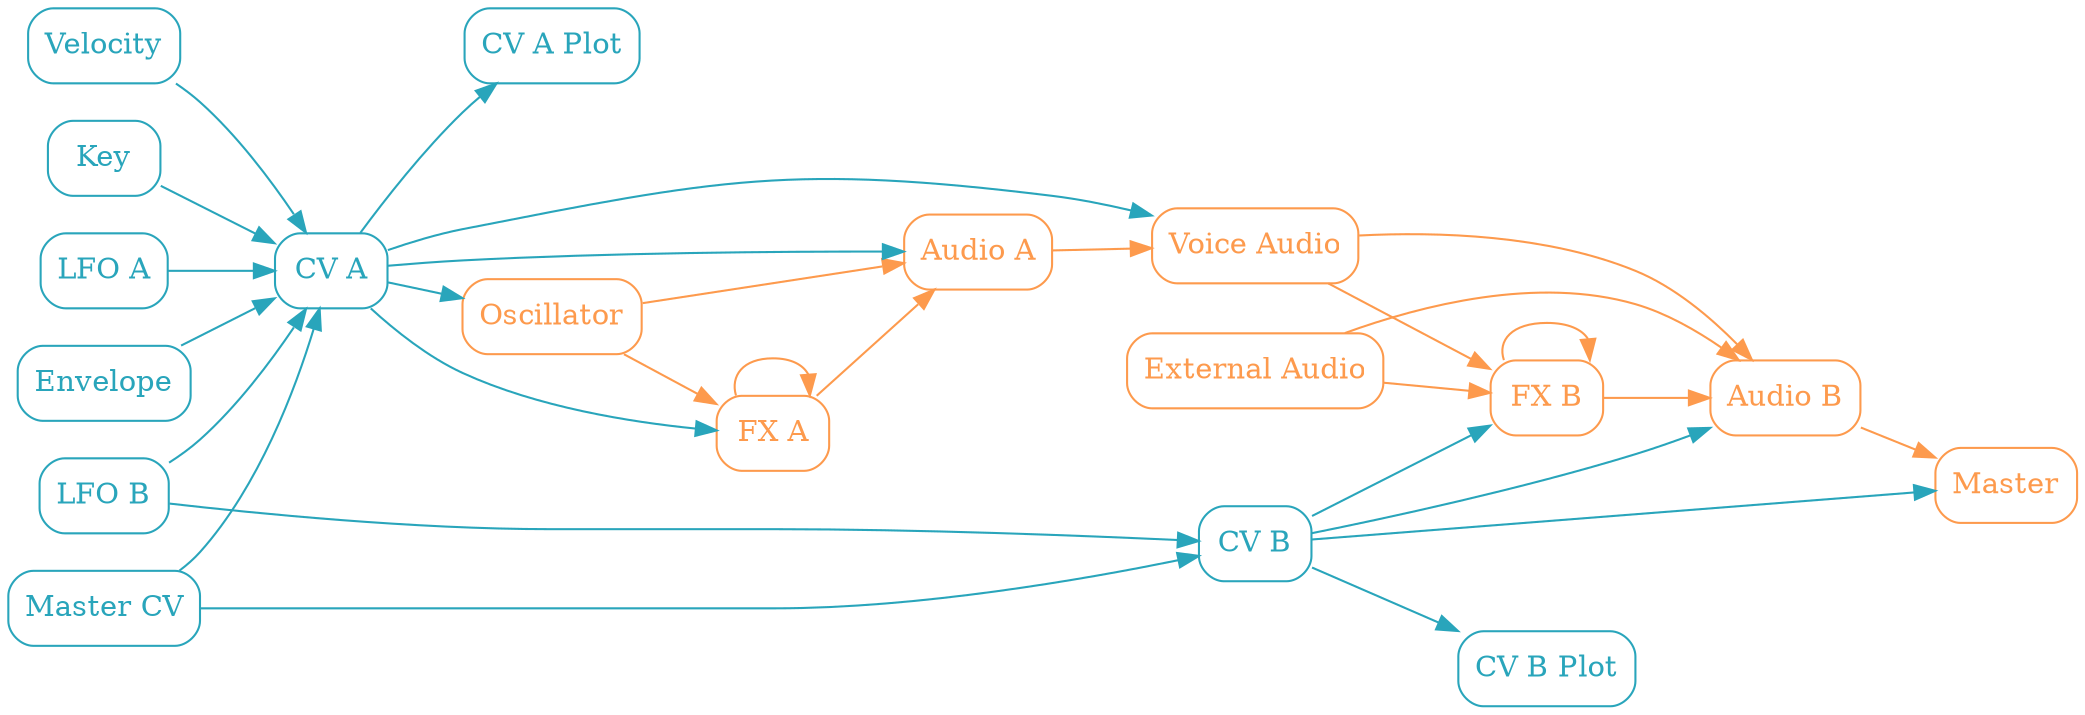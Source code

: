 digraph Synth {
  rankdir="LR";

  comment="Nodes"
  "FX A", "FX B", "Voice Audio", "Master", "Audio A", "Audio B", "External Audio", "Oscillator" [shape="rect", style="rounded", color="#FD9A4D", fontcolor="#FD9A4D"]
  "CV A", "CV B", "LFO A", "LFO B", "Envelope", "Velocity", "Key", "CV A Plot", "CV B Plot", "Master CV" [shape="rect", style="rounded", color="#29A5BB", fontcolor="#29A5BB"]
  
  comment="Audio edges"
  "Audio A" -> "Voice Audio" [color="#FD9A4D"]
  "Audio B" -> "Master" [color="#FD9A4D"]
  {"Oscillator"; "FX A"} -> "FX A" [color="#FD9A4D"]
  {"Oscillator"; "FX A"} -> "Audio A" [color="#FD9A4D"]
  {"FX B"; "Voice Audio"; "External Audio"} -> "FX B" [color="#FD9A4D"]
  {"FX B"; "Voice Audio"; "External Audio"} -> "Audio B" [color="#FD9A4D"]

  comment="CV edges"
  {"LFO B", "Master CV"} -> "CV B" [color="#29A5BB"]
  {"LFO A", "LFO B", "Velocity", "Key", "Envelope", "Master CV"} -> "CV A" [color="#29A5BB"]
  "CV B" -> {"FX B", "Master", "Audio B", "CV B Plot"} [color="#29A5BB"]
  "CV A" -> {"Oscillator", "FX A", "Audio A", "CV A Plot", "Voice Audio"} [color="#29A5BB"]
}